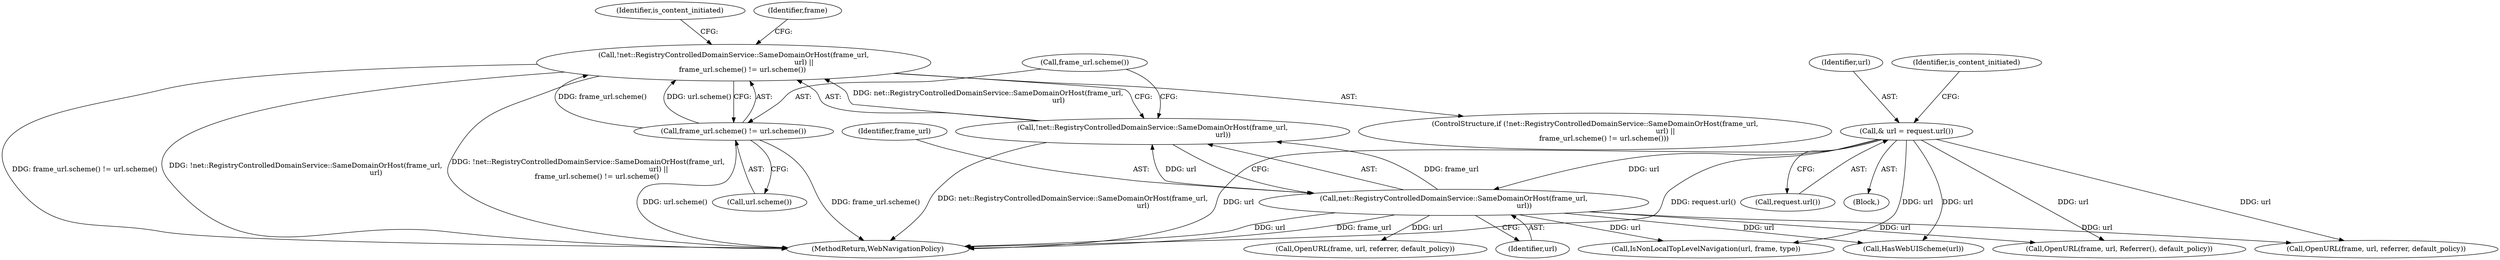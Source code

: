 digraph "0_Chrome_0a57375ad73780e61e1770a9d88b0529b0dbd33b@API" {
"1000189" [label="(Call,!net::RegistryControlledDomainService::SameDomainOrHost(frame_url,\n                                                                url) ||\n        frame_url.scheme() != url.scheme())"];
"1000190" [label="(Call,!net::RegistryControlledDomainService::SameDomainOrHost(frame_url,\n                                                                url))"];
"1000191" [label="(Call,net::RegistryControlledDomainService::SameDomainOrHost(frame_url,\n                                                                url))"];
"1000153" [label="(Call,& url = request.url())"];
"1000194" [label="(Call,frame_url.scheme() != url.scheme())"];
"1000190" [label="(Call,!net::RegistryControlledDomainService::SameDomainOrHost(frame_url,\n                                                                url))"];
"1000194" [label="(Call,frame_url.scheme() != url.scheme())"];
"1000192" [label="(Identifier,frame_url)"];
"1000279" [label="(Call,HasWebUIScheme(url))"];
"1000389" [label="(MethodReturn,WebNavigationPolicy)"];
"1000195" [label="(Call,frame_url.scheme())"];
"1000155" [label="(Call,request.url())"];
"1000380" [label="(Call,OpenURL(frame, url, Referrer(), default_policy))"];
"1000191" [label="(Call,net::RegistryControlledDomainService::SameDomainOrHost(frame_url,\n                                                                url))"];
"1000198" [label="(Call,OpenURL(frame, url, referrer, default_policy))"];
"1000110" [label="(Block,)"];
"1000189" [label="(Call,!net::RegistryControlledDomainService::SameDomainOrHost(frame_url,\n                                                                url) ||\n        frame_url.scheme() != url.scheme())"];
"1000242" [label="(Call,OpenURL(frame, url, referrer, default_policy))"];
"1000215" [label="(Call,IsNonLocalTopLevelNavigation(url, frame, type))"];
"1000158" [label="(Identifier,is_content_initiated)"];
"1000206" [label="(Identifier,is_content_initiated)"];
"1000196" [label="(Call,url.scheme())"];
"1000153" [label="(Call,& url = request.url())"];
"1000154" [label="(Identifier,url)"];
"1000188" [label="(ControlStructure,if (!net::RegistryControlledDomainService::SameDomainOrHost(frame_url,\n                                                                url) ||\n        frame_url.scheme() != url.scheme()))"];
"1000193" [label="(Identifier,url)"];
"1000199" [label="(Identifier,frame)"];
"1000189" -> "1000188"  [label="AST: "];
"1000189" -> "1000190"  [label="CFG: "];
"1000189" -> "1000194"  [label="CFG: "];
"1000190" -> "1000189"  [label="AST: "];
"1000194" -> "1000189"  [label="AST: "];
"1000199" -> "1000189"  [label="CFG: "];
"1000206" -> "1000189"  [label="CFG: "];
"1000189" -> "1000389"  [label="DDG: frame_url.scheme() != url.scheme()"];
"1000189" -> "1000389"  [label="DDG: !net::RegistryControlledDomainService::SameDomainOrHost(frame_url,\n                                                                url)"];
"1000189" -> "1000389"  [label="DDG: !net::RegistryControlledDomainService::SameDomainOrHost(frame_url,\n                                                                url) ||\n        frame_url.scheme() != url.scheme()"];
"1000190" -> "1000189"  [label="DDG: net::RegistryControlledDomainService::SameDomainOrHost(frame_url,\n                                                                url)"];
"1000194" -> "1000189"  [label="DDG: frame_url.scheme()"];
"1000194" -> "1000189"  [label="DDG: url.scheme()"];
"1000190" -> "1000191"  [label="CFG: "];
"1000191" -> "1000190"  [label="AST: "];
"1000195" -> "1000190"  [label="CFG: "];
"1000190" -> "1000389"  [label="DDG: net::RegistryControlledDomainService::SameDomainOrHost(frame_url,\n                                                                url)"];
"1000191" -> "1000190"  [label="DDG: frame_url"];
"1000191" -> "1000190"  [label="DDG: url"];
"1000191" -> "1000193"  [label="CFG: "];
"1000192" -> "1000191"  [label="AST: "];
"1000193" -> "1000191"  [label="AST: "];
"1000191" -> "1000389"  [label="DDG: url"];
"1000191" -> "1000389"  [label="DDG: frame_url"];
"1000153" -> "1000191"  [label="DDG: url"];
"1000191" -> "1000198"  [label="DDG: url"];
"1000191" -> "1000215"  [label="DDG: url"];
"1000191" -> "1000242"  [label="DDG: url"];
"1000191" -> "1000279"  [label="DDG: url"];
"1000191" -> "1000380"  [label="DDG: url"];
"1000153" -> "1000110"  [label="AST: "];
"1000153" -> "1000155"  [label="CFG: "];
"1000154" -> "1000153"  [label="AST: "];
"1000155" -> "1000153"  [label="AST: "];
"1000158" -> "1000153"  [label="CFG: "];
"1000153" -> "1000389"  [label="DDG: request.url()"];
"1000153" -> "1000389"  [label="DDG: url"];
"1000153" -> "1000215"  [label="DDG: url"];
"1000153" -> "1000242"  [label="DDG: url"];
"1000153" -> "1000279"  [label="DDG: url"];
"1000153" -> "1000380"  [label="DDG: url"];
"1000194" -> "1000196"  [label="CFG: "];
"1000195" -> "1000194"  [label="AST: "];
"1000196" -> "1000194"  [label="AST: "];
"1000194" -> "1000389"  [label="DDG: frame_url.scheme()"];
"1000194" -> "1000389"  [label="DDG: url.scheme()"];
}
